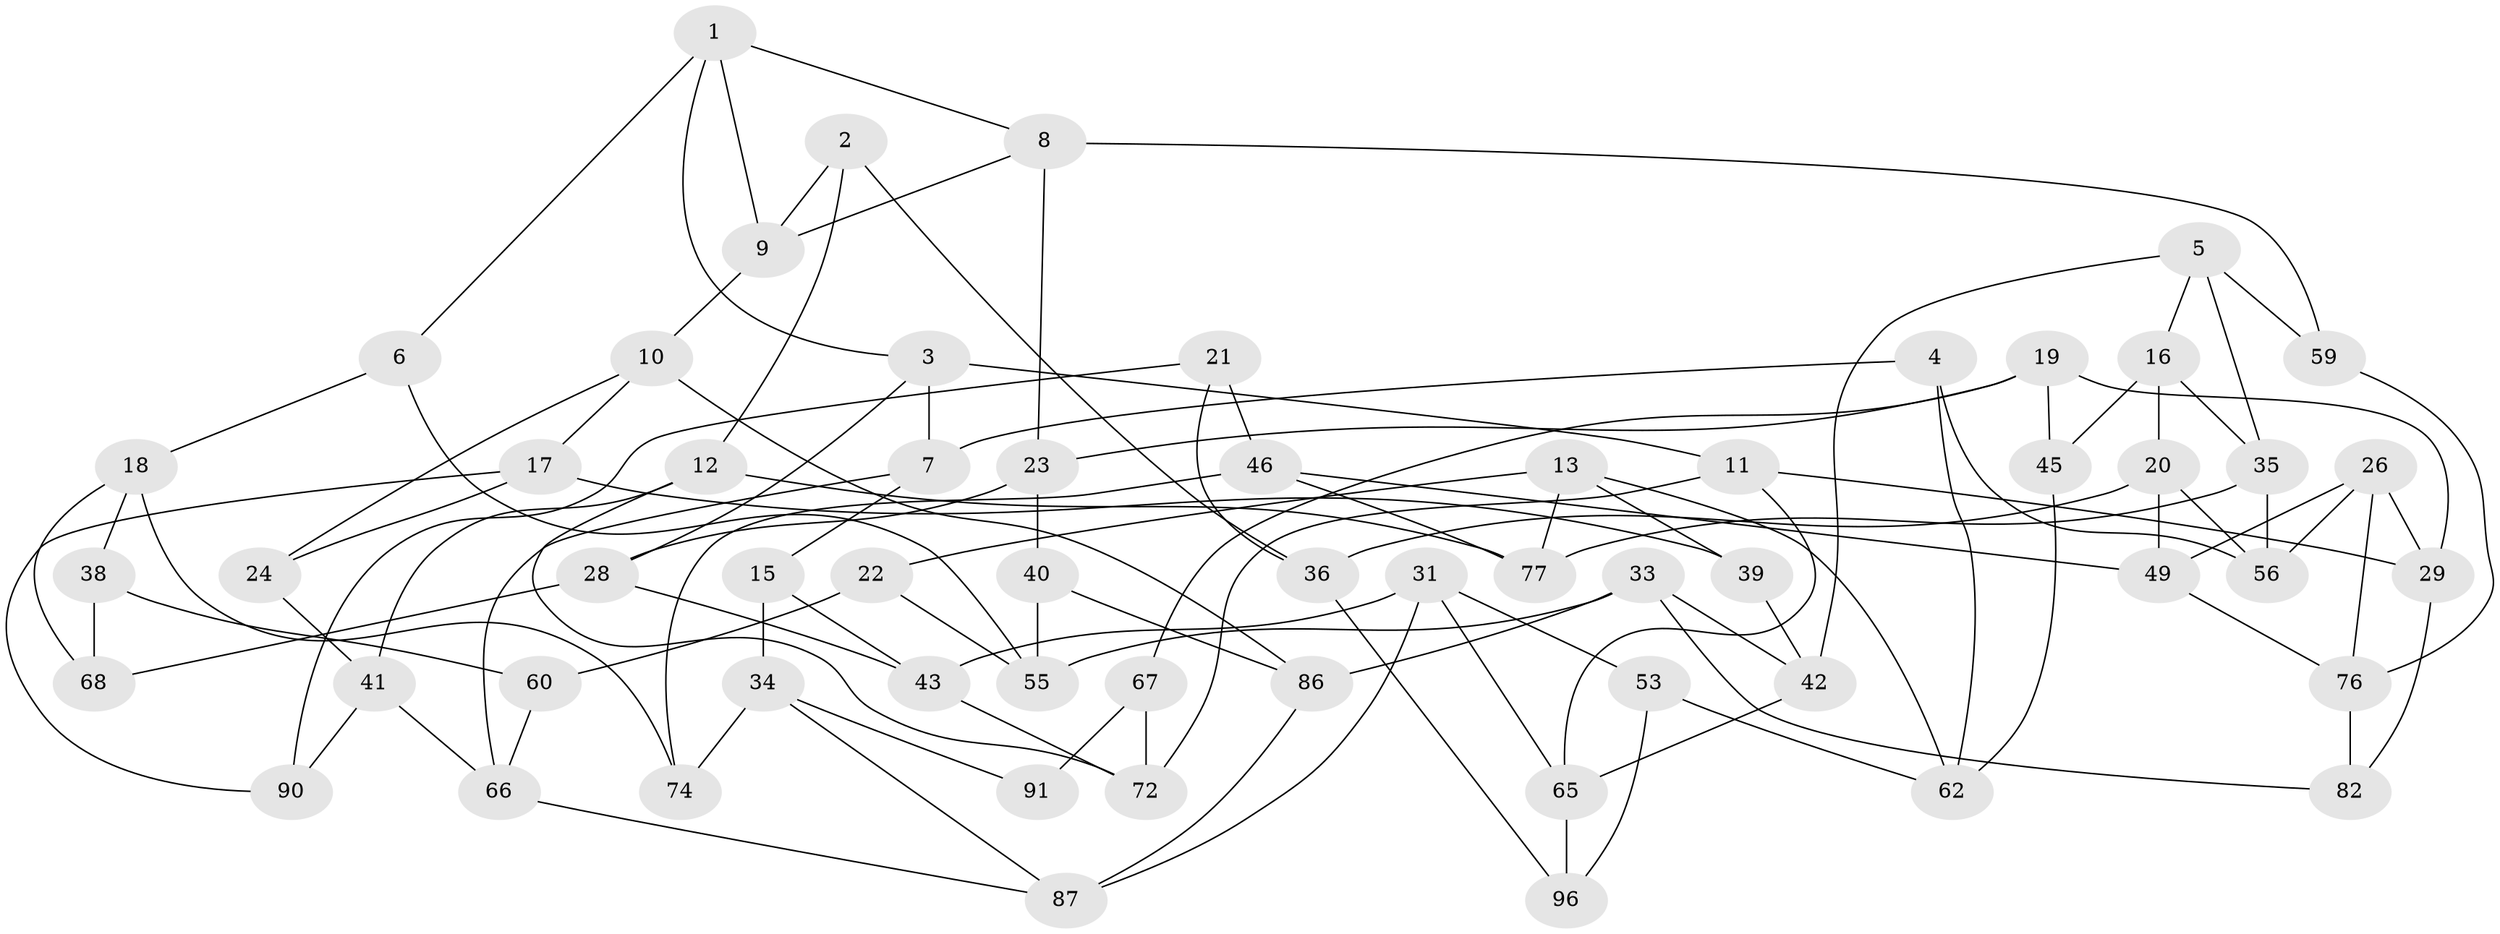 // original degree distribution, {3: 1.0}
// Generated by graph-tools (version 1.1) at 2025/39/02/21/25 10:39:00]
// undirected, 60 vertices, 109 edges
graph export_dot {
graph [start="1"]
  node [color=gray90,style=filled];
  1 [super="+57"];
  2;
  3 [super="+89"];
  4;
  5 [super="+58"];
  6;
  7 [super="+71"];
  8 [super="+100"];
  9 [super="+63"];
  10 [super="+14"];
  11 [super="+64"];
  12 [super="+52"];
  13 [super="+25"];
  15;
  16 [super="+47"];
  17 [super="+84"];
  18 [super="+37"];
  19 [super="+54"];
  20 [super="+27"];
  21;
  22;
  23 [super="+93"];
  24;
  26 [super="+78"];
  28 [super="+32"];
  29 [super="+30"];
  31 [super="+51"];
  33 [super="+75"];
  34 [super="+48"];
  35 [super="+44"];
  36 [super="+83"];
  38;
  39;
  40;
  41 [super="+61"];
  42 [super="+50"];
  43 [super="+69"];
  45;
  46 [super="+80"];
  49 [super="+73"];
  53;
  55 [super="+94"];
  56 [super="+85"];
  59;
  60;
  62 [super="+92"];
  65 [super="+79"];
  66 [super="+81"];
  67 [super="+70"];
  68;
  72 [super="+98"];
  74;
  76 [super="+97"];
  77 [super="+88"];
  82;
  86 [super="+95"];
  87 [super="+99"];
  90;
  91;
  96;
  1 -- 3;
  1 -- 6;
  1 -- 8;
  1 -- 9;
  2 -- 12;
  2 -- 9;
  2 -- 36;
  3 -- 28;
  3 -- 11;
  3 -- 7;
  4 -- 62;
  4 -- 7;
  4 -- 56;
  5 -- 42;
  5 -- 16;
  5 -- 59;
  5 -- 35;
  6 -- 55;
  6 -- 18;
  7 -- 66;
  7 -- 15;
  8 -- 23;
  8 -- 59;
  8 -- 9;
  9 -- 10;
  10 -- 24;
  10 -- 17;
  10 -- 86;
  11 -- 72;
  11 -- 65;
  11 -- 29;
  12 -- 77;
  12 -- 41;
  12 -- 72;
  13 -- 22;
  13 -- 62;
  13 -- 77;
  13 -- 39;
  15 -- 43;
  15 -- 34;
  16 -- 35;
  16 -- 20;
  16 -- 45;
  17 -- 24;
  17 -- 90;
  17 -- 39;
  18 -- 74;
  18 -- 68;
  18 -- 38;
  19 -- 45;
  19 -- 67;
  19 -- 23;
  19 -- 29;
  20 -- 36;
  20 -- 49;
  20 -- 56;
  21 -- 90;
  21 -- 46;
  21 -- 36;
  22 -- 60;
  22 -- 55;
  23 -- 40;
  23 -- 28;
  24 -- 41;
  26 -- 29;
  26 -- 49;
  26 -- 56;
  26 -- 76;
  28 -- 43;
  28 -- 68;
  29 -- 82;
  31 -- 53;
  31 -- 87;
  31 -- 65;
  31 -- 43;
  33 -- 82;
  33 -- 55;
  33 -- 42;
  33 -- 86;
  34 -- 91;
  34 -- 87;
  34 -- 74;
  35 -- 56;
  35 -- 77;
  36 -- 96;
  38 -- 60;
  38 -- 68;
  39 -- 42;
  40 -- 86;
  40 -- 55;
  41 -- 90;
  41 -- 66;
  42 -- 65;
  43 -- 72;
  45 -- 62;
  46 -- 49;
  46 -- 74;
  46 -- 77;
  49 -- 76;
  53 -- 96;
  53 -- 62;
  59 -- 76;
  60 -- 66;
  65 -- 96;
  66 -- 87;
  67 -- 91 [weight=2];
  67 -- 72;
  76 -- 82;
  86 -- 87;
}
